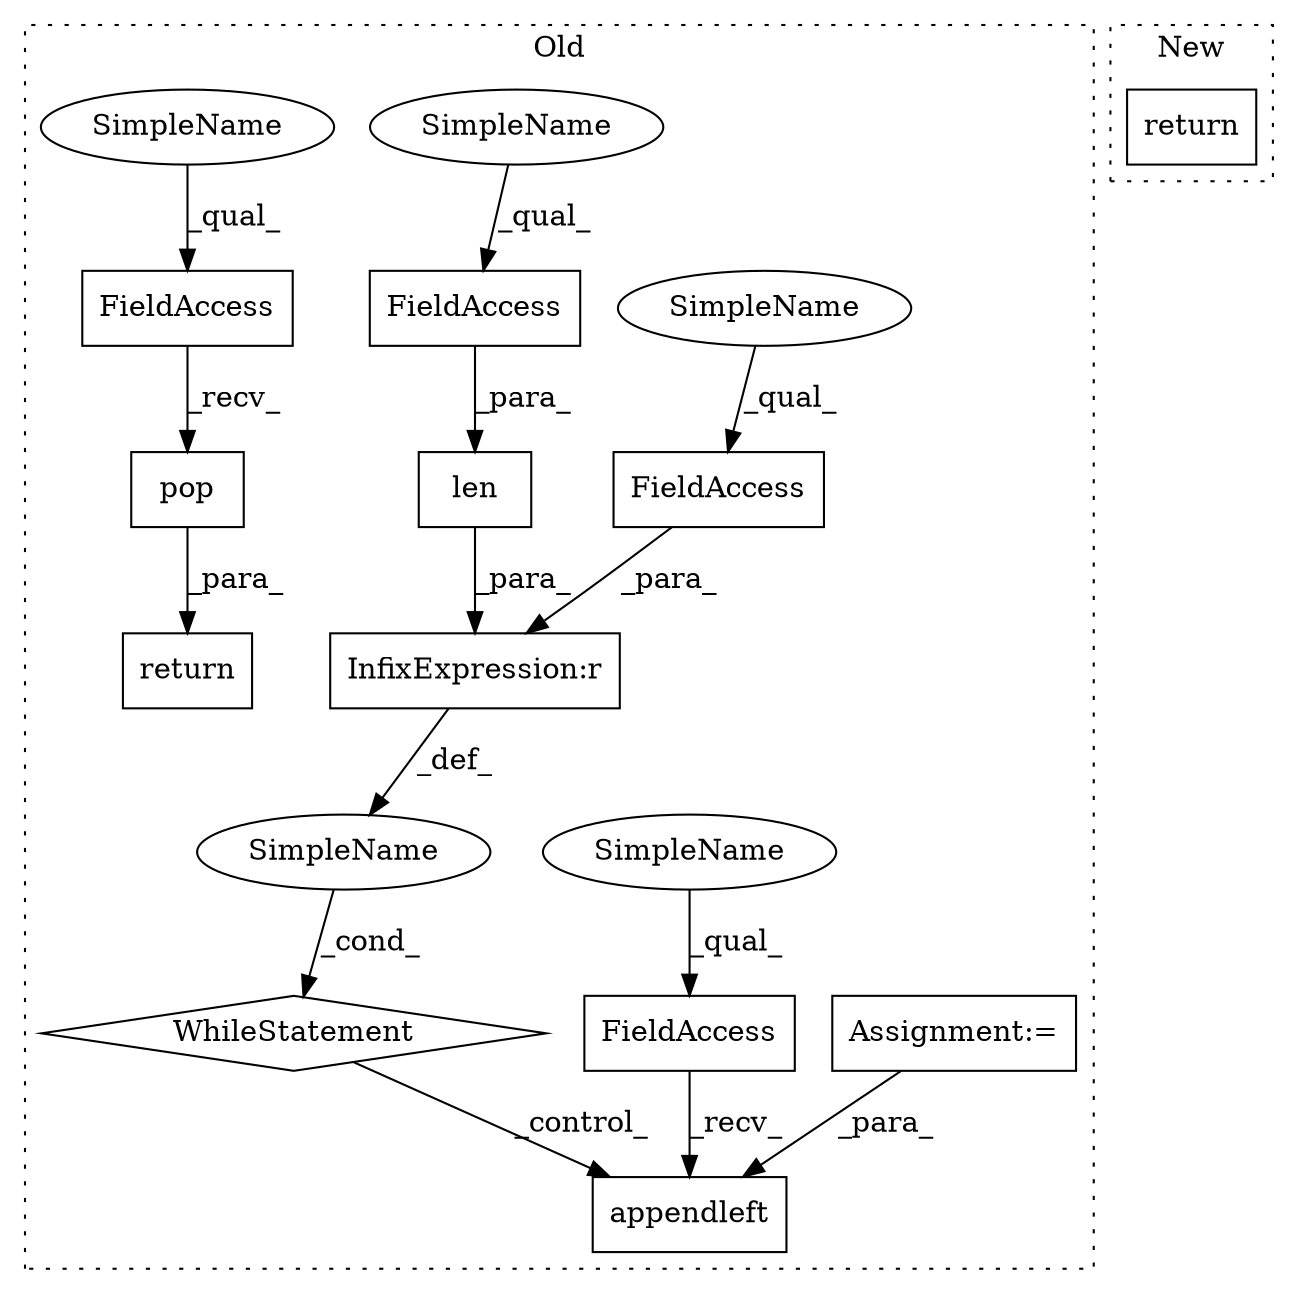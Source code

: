 digraph G {
subgraph cluster0 {
1 [label="appendleft" a="32" s="5408,5422" l="11,1" shape="box"];
3 [label="InfixExpression:r" a="27" s="5366" l="4" shape="box"];
4 [label="len" a="32" s="5345,5365" l="4,1" shape="box"];
5 [label="FieldAccess" a="22" s="5370" l="10" shape="box"];
6 [label="FieldAccess" a="22" s="5349" l="16" shape="box"];
7 [label="FieldAccess" a="22" s="5442" l="16" shape="box"];
8 [label="pop" a="32" s="5459" l="5" shape="box"];
9 [label="FieldAccess" a="22" s="5391" l="16" shape="box"];
10 [label="SimpleName" a="42" s="" l="" shape="ellipse"];
11 [label="WhileStatement" a="61" s="5337,5381" l="7,2" shape="diamond"];
12 [label="Assignment:=" a="7" s="5294" l="1" shape="box"];
13 [label="return" a="41" s="5435" l="7" shape="box"];
14 [label="SimpleName" a="42" s="5370" l="4" shape="ellipse"];
15 [label="SimpleName" a="42" s="5391" l="4" shape="ellipse"];
16 [label="SimpleName" a="42" s="5349" l="4" shape="ellipse"];
17 [label="SimpleName" a="42" s="5442" l="4" shape="ellipse"];
label = "Old";
style="dotted";
}
subgraph cluster1 {
2 [label="return" a="41" s="4549" l="7" shape="box"];
label = "New";
style="dotted";
}
3 -> 10 [label="_def_"];
4 -> 3 [label="_para_"];
5 -> 3 [label="_para_"];
6 -> 4 [label="_para_"];
7 -> 8 [label="_recv_"];
8 -> 13 [label="_para_"];
9 -> 1 [label="_recv_"];
10 -> 11 [label="_cond_"];
11 -> 1 [label="_control_"];
12 -> 1 [label="_para_"];
14 -> 5 [label="_qual_"];
15 -> 9 [label="_qual_"];
16 -> 6 [label="_qual_"];
17 -> 7 [label="_qual_"];
}